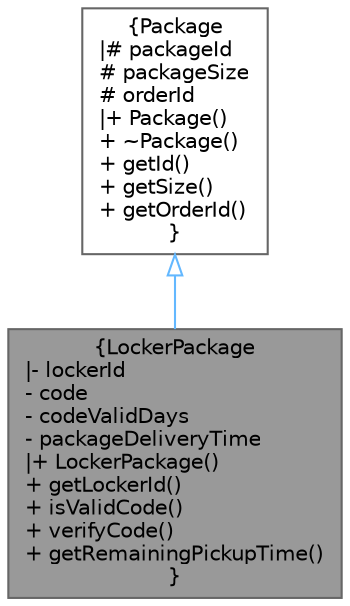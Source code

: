 digraph "LockerPackage"
{
 // INTERACTIVE_SVG=YES
 // LATEX_PDF_SIZE
  bgcolor="transparent";
  edge [fontname=Helvetica,fontsize=10,labelfontname=Helvetica,labelfontsize=10];
  node [fontname=Helvetica,fontsize=10,shape=box,height=0.2,width=0.4];
  Node1 [label="{LockerPackage\n|- lockerId\l- code\l- codeValidDays\l- packageDeliveryTime\l|+ LockerPackage()\l+ getLockerId()\l+ isValidCode()\l+ verifyCode()\l+ getRemainingPickupTime()\l}",height=0.2,width=0.4,color="gray40", fillcolor="grey60", style="filled", fontcolor="black",tooltip=" "];
  Node2 -> Node1 [dir="back",color="steelblue1",style="solid",arrowtail="onormal"];
  Node2 [label="{Package\n|# packageId\l# packageSize\l# orderId\l|+ Package()\l+ ~Package()\l+ getId()\l+ getSize()\l+ getOrderId()\l}",height=0.2,width=0.4,color="gray40", fillcolor="white", style="filled",URL="$classPackage.html",tooltip=" "];
}
